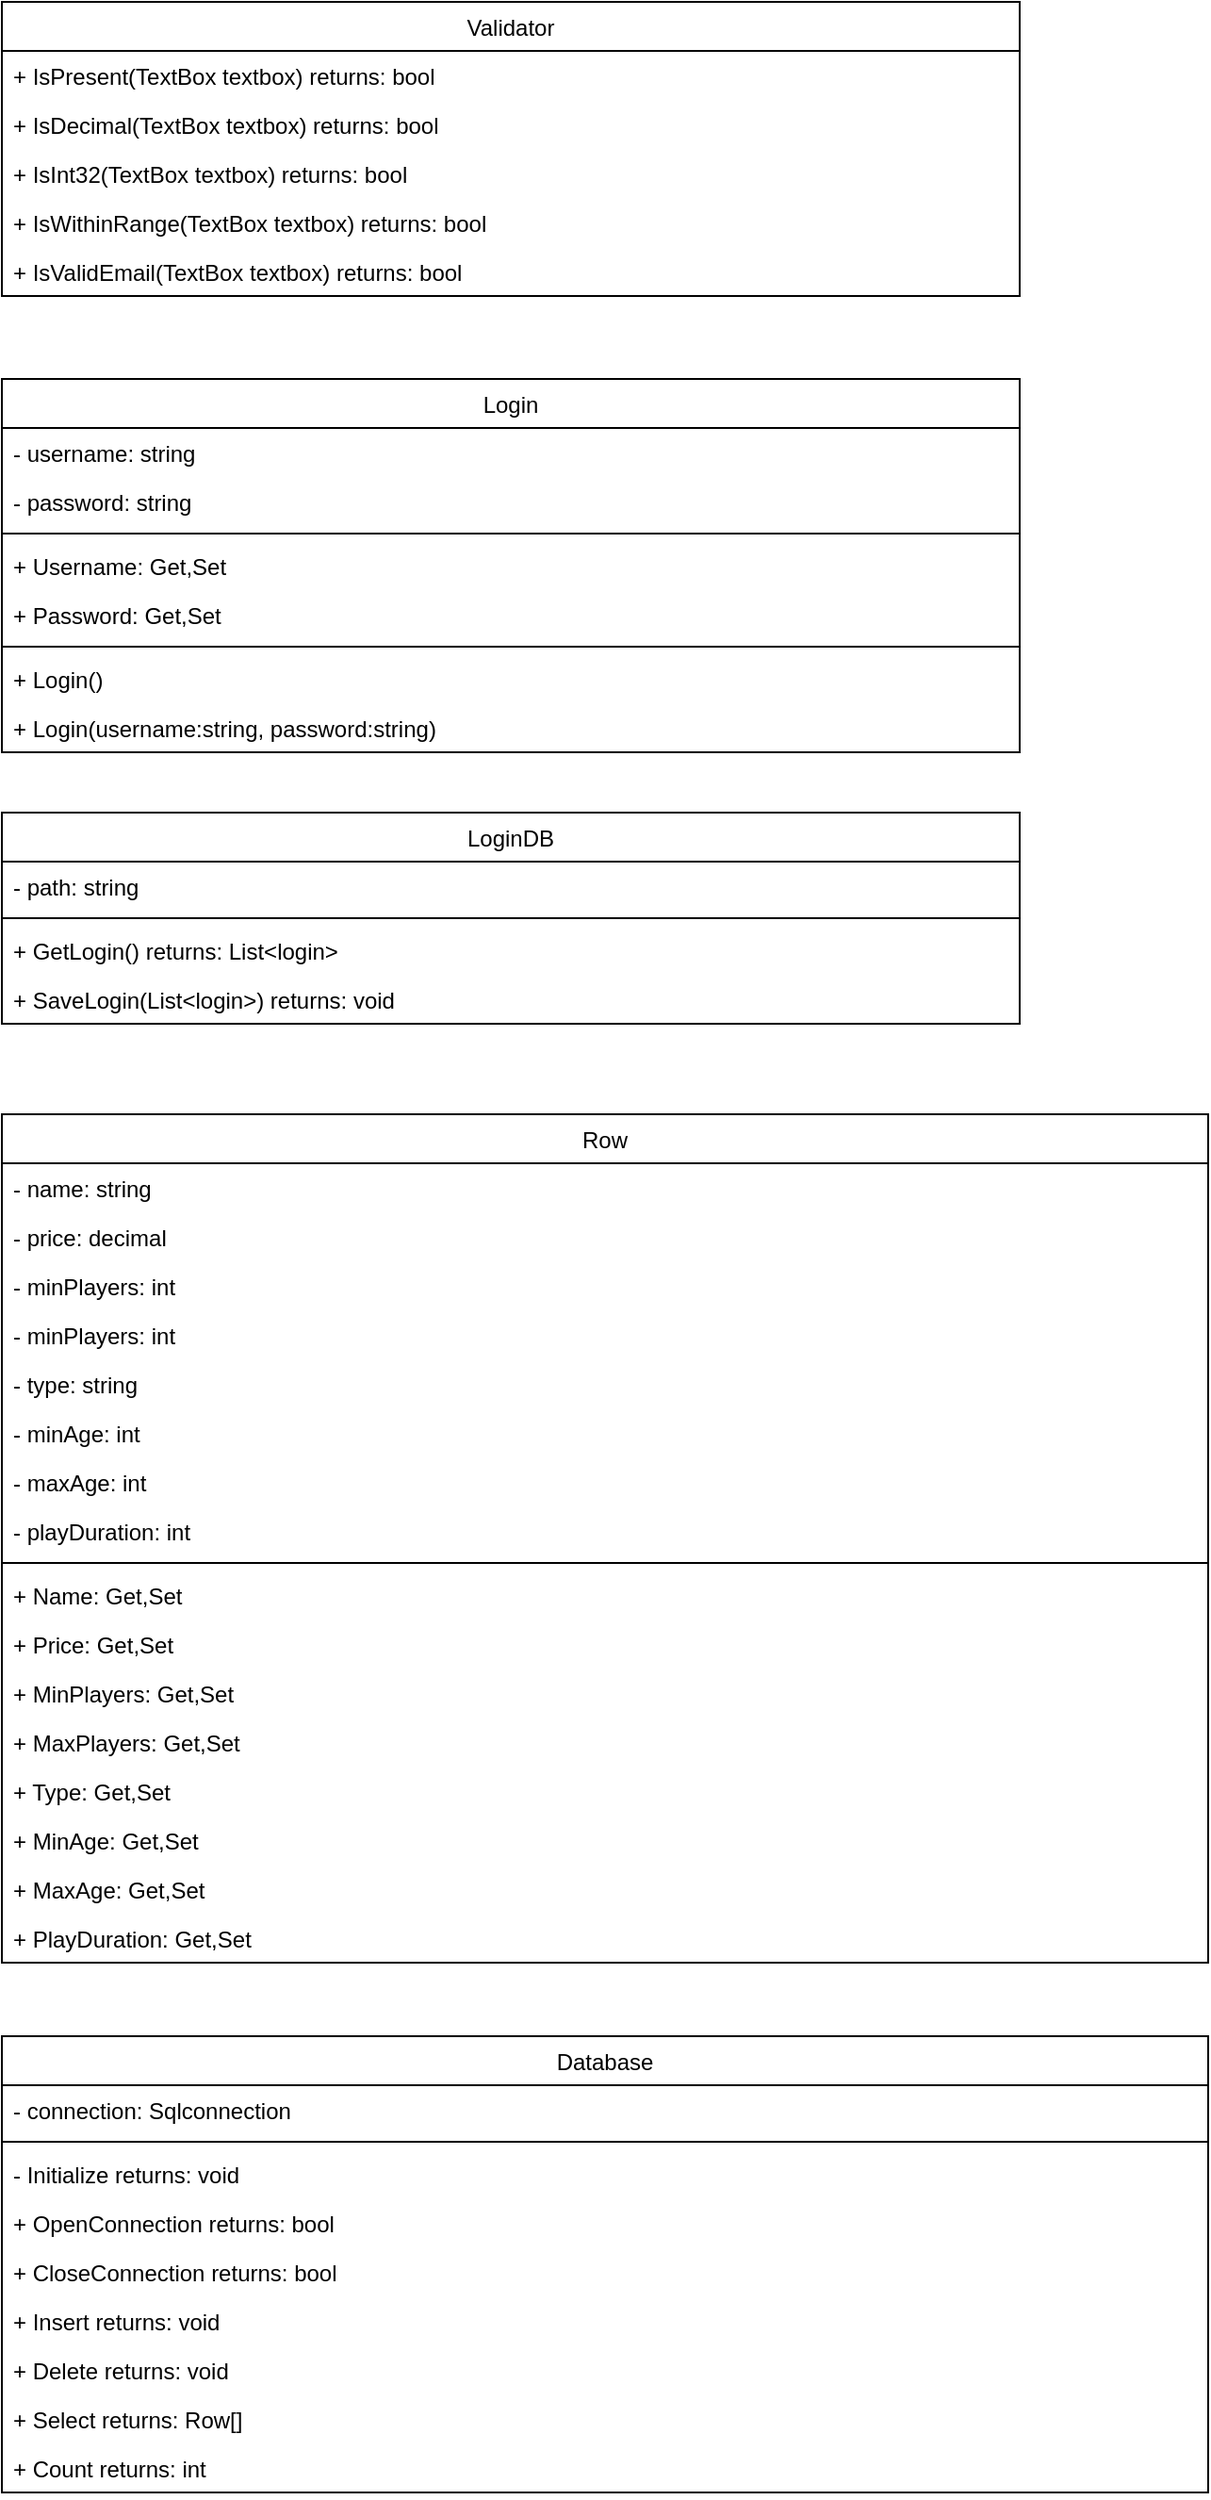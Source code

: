 <mxfile version="15.1.3" type="device"><diagram id="X6pY032e0iCN5_OwIY5j" name="Page-1"><mxGraphModel dx="1422" dy="822" grid="1" gridSize="10" guides="1" tooltips="1" connect="1" arrows="1" fold="1" page="1" pageScale="1" pageWidth="827" pageHeight="1169" math="0" shadow="0"><root><mxCell id="0"/><mxCell id="1" parent="0"/><mxCell id="B92Ccj_oWc-2xgviQtwb-1" value="Validator" style="swimlane;fontStyle=0;childLayout=stackLayout;horizontal=1;startSize=26;fillColor=none;horizontalStack=0;resizeParent=1;resizeParentMax=0;resizeLast=0;collapsible=1;marginBottom=0;" parent="1" vertex="1"><mxGeometry x="100" y="90" width="540" height="156" as="geometry"/></mxCell><mxCell id="B92Ccj_oWc-2xgviQtwb-2" value="+ IsPresent(TextBox textbox) returns: bool" style="text;strokeColor=none;fillColor=none;align=left;verticalAlign=top;spacingLeft=4;spacingRight=4;overflow=hidden;rotatable=0;points=[[0,0.5],[1,0.5]];portConstraint=eastwest;" parent="B92Ccj_oWc-2xgviQtwb-1" vertex="1"><mxGeometry y="26" width="540" height="26" as="geometry"/></mxCell><mxCell id="B92Ccj_oWc-2xgviQtwb-3" value="+ IsDecimal(TextBox textbox) returns: bool" style="text;strokeColor=none;fillColor=none;align=left;verticalAlign=top;spacingLeft=4;spacingRight=4;overflow=hidden;rotatable=0;points=[[0,0.5],[1,0.5]];portConstraint=eastwest;" parent="B92Ccj_oWc-2xgviQtwb-1" vertex="1"><mxGeometry y="52" width="540" height="26" as="geometry"/></mxCell><mxCell id="B92Ccj_oWc-2xgviQtwb-4" value="+ IsInt32(TextBox textbox) returns: bool" style="text;strokeColor=none;fillColor=none;align=left;verticalAlign=top;spacingLeft=4;spacingRight=4;overflow=hidden;rotatable=0;points=[[0,0.5],[1,0.5]];portConstraint=eastwest;" parent="B92Ccj_oWc-2xgviQtwb-1" vertex="1"><mxGeometry y="78" width="540" height="26" as="geometry"/></mxCell><mxCell id="B92Ccj_oWc-2xgviQtwb-5" value="+ IsWithinRange(TextBox textbox) returns: bool" style="text;strokeColor=none;fillColor=none;align=left;verticalAlign=top;spacingLeft=4;spacingRight=4;overflow=hidden;rotatable=0;points=[[0,0.5],[1,0.5]];portConstraint=eastwest;" parent="B92Ccj_oWc-2xgviQtwb-1" vertex="1"><mxGeometry y="104" width="540" height="26" as="geometry"/></mxCell><mxCell id="B92Ccj_oWc-2xgviQtwb-6" value="+ IsValidEmail(TextBox textbox) returns: bool" style="text;strokeColor=none;fillColor=none;align=left;verticalAlign=top;spacingLeft=4;spacingRight=4;overflow=hidden;rotatable=0;points=[[0,0.5],[1,0.5]];portConstraint=eastwest;" parent="B92Ccj_oWc-2xgviQtwb-1" vertex="1"><mxGeometry y="130" width="540" height="26" as="geometry"/></mxCell><mxCell id="B92Ccj_oWc-2xgviQtwb-7" value="Login" style="swimlane;fontStyle=0;childLayout=stackLayout;horizontal=1;startSize=26;fillColor=none;horizontalStack=0;resizeParent=1;resizeParentMax=0;resizeLast=0;collapsible=1;marginBottom=0;" parent="1" vertex="1"><mxGeometry x="100" y="290" width="540" height="198" as="geometry"/></mxCell><mxCell id="B92Ccj_oWc-2xgviQtwb-8" value="- username: string" style="text;strokeColor=none;fillColor=none;align=left;verticalAlign=top;spacingLeft=4;spacingRight=4;overflow=hidden;rotatable=0;points=[[0,0.5],[1,0.5]];portConstraint=eastwest;" parent="B92Ccj_oWc-2xgviQtwb-7" vertex="1"><mxGeometry y="26" width="540" height="26" as="geometry"/></mxCell><mxCell id="B92Ccj_oWc-2xgviQtwb-9" value="- password: string" style="text;strokeColor=none;fillColor=none;align=left;verticalAlign=top;spacingLeft=4;spacingRight=4;overflow=hidden;rotatable=0;points=[[0,0.5],[1,0.5]];portConstraint=eastwest;" parent="B92Ccj_oWc-2xgviQtwb-7" vertex="1"><mxGeometry y="52" width="540" height="26" as="geometry"/></mxCell><mxCell id="B92Ccj_oWc-2xgviQtwb-11" value="" style="line;strokeWidth=1;fillColor=none;align=left;verticalAlign=middle;spacingTop=-1;spacingLeft=3;spacingRight=3;rotatable=0;labelPosition=right;points=[];portConstraint=eastwest;" parent="B92Ccj_oWc-2xgviQtwb-7" vertex="1"><mxGeometry y="78" width="540" height="8" as="geometry"/></mxCell><mxCell id="B92Ccj_oWc-2xgviQtwb-12" value="+ Username: Get,Set" style="text;strokeColor=none;fillColor=none;align=left;verticalAlign=top;spacingLeft=4;spacingRight=4;overflow=hidden;rotatable=0;points=[[0,0.5],[1,0.5]];portConstraint=eastwest;" parent="B92Ccj_oWc-2xgviQtwb-7" vertex="1"><mxGeometry y="86" width="540" height="26" as="geometry"/></mxCell><mxCell id="B92Ccj_oWc-2xgviQtwb-13" value="+ Password: Get,Set" style="text;strokeColor=none;fillColor=none;align=left;verticalAlign=top;spacingLeft=4;spacingRight=4;overflow=hidden;rotatable=0;points=[[0,0.5],[1,0.5]];portConstraint=eastwest;" parent="B92Ccj_oWc-2xgviQtwb-7" vertex="1"><mxGeometry y="112" width="540" height="26" as="geometry"/></mxCell><mxCell id="H08fzmclQ-7vJNiQt2RC-24" value="" style="line;strokeWidth=1;fillColor=none;align=left;verticalAlign=middle;spacingTop=-1;spacingLeft=3;spacingRight=3;rotatable=0;labelPosition=right;points=[];portConstraint=eastwest;" parent="B92Ccj_oWc-2xgviQtwb-7" vertex="1"><mxGeometry y="138" width="540" height="8" as="geometry"/></mxCell><mxCell id="H08fzmclQ-7vJNiQt2RC-25" value="+ Login()" style="text;strokeColor=none;fillColor=none;align=left;verticalAlign=top;spacingLeft=4;spacingRight=4;overflow=hidden;rotatable=0;points=[[0,0.5],[1,0.5]];portConstraint=eastwest;" parent="B92Ccj_oWc-2xgviQtwb-7" vertex="1"><mxGeometry y="146" width="540" height="26" as="geometry"/></mxCell><mxCell id="H08fzmclQ-7vJNiQt2RC-26" value="+ Login(username:string, password:string)" style="text;strokeColor=none;fillColor=none;align=left;verticalAlign=top;spacingLeft=4;spacingRight=4;overflow=hidden;rotatable=0;points=[[0,0.5],[1,0.5]];portConstraint=eastwest;" parent="B92Ccj_oWc-2xgviQtwb-7" vertex="1"><mxGeometry y="172" width="540" height="26" as="geometry"/></mxCell><mxCell id="B92Ccj_oWc-2xgviQtwb-16" value="LoginDB" style="swimlane;fontStyle=0;childLayout=stackLayout;horizontal=1;startSize=26;fillColor=none;horizontalStack=0;resizeParent=1;resizeParentMax=0;resizeLast=0;collapsible=1;marginBottom=0;" parent="1" vertex="1"><mxGeometry x="100" y="520" width="540" height="112" as="geometry"/></mxCell><mxCell id="B92Ccj_oWc-2xgviQtwb-17" value="- path: string" style="text;strokeColor=none;fillColor=none;align=left;verticalAlign=top;spacingLeft=4;spacingRight=4;overflow=hidden;rotatable=0;points=[[0,0.5],[1,0.5]];portConstraint=eastwest;" parent="B92Ccj_oWc-2xgviQtwb-16" vertex="1"><mxGeometry y="26" width="540" height="26" as="geometry"/></mxCell><mxCell id="B92Ccj_oWc-2xgviQtwb-20" value="" style="line;strokeWidth=1;fillColor=none;align=left;verticalAlign=middle;spacingTop=-1;spacingLeft=3;spacingRight=3;rotatable=0;labelPosition=right;points=[];portConstraint=eastwest;" parent="B92Ccj_oWc-2xgviQtwb-16" vertex="1"><mxGeometry y="52" width="540" height="8" as="geometry"/></mxCell><mxCell id="B92Ccj_oWc-2xgviQtwb-21" value="+ GetLogin() returns: List&lt;login&gt;" style="text;strokeColor=none;fillColor=none;align=left;verticalAlign=top;spacingLeft=4;spacingRight=4;overflow=hidden;rotatable=0;points=[[0,0.5],[1,0.5]];portConstraint=eastwest;" parent="B92Ccj_oWc-2xgviQtwb-16" vertex="1"><mxGeometry y="60" width="540" height="26" as="geometry"/></mxCell><mxCell id="B92Ccj_oWc-2xgviQtwb-22" value="+ SaveLogin(List&lt;login&gt;) returns: void" style="text;strokeColor=none;fillColor=none;align=left;verticalAlign=top;spacingLeft=4;spacingRight=4;overflow=hidden;rotatable=0;points=[[0,0.5],[1,0.5]];portConstraint=eastwest;" parent="B92Ccj_oWc-2xgviQtwb-16" vertex="1"><mxGeometry y="86" width="540" height="26" as="geometry"/></mxCell><mxCell id="H08fzmclQ-7vJNiQt2RC-1" value="Row" style="swimlane;fontStyle=0;childLayout=stackLayout;horizontal=1;startSize=26;fillColor=none;horizontalStack=0;resizeParent=1;resizeParentMax=0;resizeLast=0;collapsible=1;marginBottom=0;" parent="1" vertex="1"><mxGeometry x="100" y="680" width="640" height="450" as="geometry"/></mxCell><mxCell id="H08fzmclQ-7vJNiQt2RC-2" value="- name: string" style="text;strokeColor=none;fillColor=none;align=left;verticalAlign=top;spacingLeft=4;spacingRight=4;overflow=hidden;rotatable=0;points=[[0,0.5],[1,0.5]];portConstraint=eastwest;" parent="H08fzmclQ-7vJNiQt2RC-1" vertex="1"><mxGeometry y="26" width="640" height="26" as="geometry"/></mxCell><mxCell id="H08fzmclQ-7vJNiQt2RC-3" value="- price: decimal" style="text;strokeColor=none;fillColor=none;align=left;verticalAlign=top;spacingLeft=4;spacingRight=4;overflow=hidden;rotatable=0;points=[[0,0.5],[1,0.5]];portConstraint=eastwest;" parent="H08fzmclQ-7vJNiQt2RC-1" vertex="1"><mxGeometry y="52" width="640" height="26" as="geometry"/></mxCell><mxCell id="H08fzmclQ-7vJNiQt2RC-4" value="- minPlayers: int" style="text;strokeColor=none;fillColor=none;align=left;verticalAlign=top;spacingLeft=4;spacingRight=4;overflow=hidden;rotatable=0;points=[[0,0.5],[1,0.5]];portConstraint=eastwest;" parent="H08fzmclQ-7vJNiQt2RC-1" vertex="1"><mxGeometry y="78" width="640" height="26" as="geometry"/></mxCell><mxCell id="H08fzmclQ-7vJNiQt2RC-5" value="- minPlayers: int" style="text;strokeColor=none;fillColor=none;align=left;verticalAlign=top;spacingLeft=4;spacingRight=4;overflow=hidden;rotatable=0;points=[[0,0.5],[1,0.5]];portConstraint=eastwest;" parent="H08fzmclQ-7vJNiQt2RC-1" vertex="1"><mxGeometry y="104" width="640" height="26" as="geometry"/></mxCell><mxCell id="H08fzmclQ-7vJNiQt2RC-6" value="- type: string" style="text;strokeColor=none;fillColor=none;align=left;verticalAlign=top;spacingLeft=4;spacingRight=4;overflow=hidden;rotatable=0;points=[[0,0.5],[1,0.5]];portConstraint=eastwest;" parent="H08fzmclQ-7vJNiQt2RC-1" vertex="1"><mxGeometry y="130" width="640" height="26" as="geometry"/></mxCell><mxCell id="H08fzmclQ-7vJNiQt2RC-7" value="- minAge: int" style="text;strokeColor=none;fillColor=none;align=left;verticalAlign=top;spacingLeft=4;spacingRight=4;overflow=hidden;rotatable=0;points=[[0,0.5],[1,0.5]];portConstraint=eastwest;" parent="H08fzmclQ-7vJNiQt2RC-1" vertex="1"><mxGeometry y="156" width="640" height="26" as="geometry"/></mxCell><mxCell id="H08fzmclQ-7vJNiQt2RC-8" value="- maxAge: int" style="text;strokeColor=none;fillColor=none;align=left;verticalAlign=top;spacingLeft=4;spacingRight=4;overflow=hidden;rotatable=0;points=[[0,0.5],[1,0.5]];portConstraint=eastwest;" parent="H08fzmclQ-7vJNiQt2RC-1" vertex="1"><mxGeometry y="182" width="640" height="26" as="geometry"/></mxCell><mxCell id="H08fzmclQ-7vJNiQt2RC-9" value="- playDuration: int" style="text;strokeColor=none;fillColor=none;align=left;verticalAlign=top;spacingLeft=4;spacingRight=4;overflow=hidden;rotatable=0;points=[[0,0.5],[1,0.5]];portConstraint=eastwest;" parent="H08fzmclQ-7vJNiQt2RC-1" vertex="1"><mxGeometry y="208" width="640" height="26" as="geometry"/></mxCell><mxCell id="H08fzmclQ-7vJNiQt2RC-10" value="" style="line;strokeWidth=1;fillColor=none;align=left;verticalAlign=middle;spacingTop=-1;spacingLeft=3;spacingRight=3;rotatable=0;labelPosition=right;points=[];portConstraint=eastwest;" parent="H08fzmclQ-7vJNiQt2RC-1" vertex="1"><mxGeometry y="234" width="640" height="8" as="geometry"/></mxCell><mxCell id="H08fzmclQ-7vJNiQt2RC-11" value="+ Name: Get,Set" style="text;strokeColor=none;fillColor=none;align=left;verticalAlign=top;spacingLeft=4;spacingRight=4;overflow=hidden;rotatable=0;points=[[0,0.5],[1,0.5]];portConstraint=eastwest;" parent="H08fzmclQ-7vJNiQt2RC-1" vertex="1"><mxGeometry y="242" width="640" height="26" as="geometry"/></mxCell><mxCell id="H08fzmclQ-7vJNiQt2RC-12" value="+ Price: Get,Set" style="text;strokeColor=none;fillColor=none;align=left;verticalAlign=top;spacingLeft=4;spacingRight=4;overflow=hidden;rotatable=0;points=[[0,0.5],[1,0.5]];portConstraint=eastwest;" parent="H08fzmclQ-7vJNiQt2RC-1" vertex="1"><mxGeometry y="268" width="640" height="26" as="geometry"/></mxCell><mxCell id="H08fzmclQ-7vJNiQt2RC-13" value="+ MinPlayers: Get,Set" style="text;strokeColor=none;fillColor=none;align=left;verticalAlign=top;spacingLeft=4;spacingRight=4;overflow=hidden;rotatable=0;points=[[0,0.5],[1,0.5]];portConstraint=eastwest;" parent="H08fzmclQ-7vJNiQt2RC-1" vertex="1"><mxGeometry y="294" width="640" height="26" as="geometry"/></mxCell><mxCell id="H08fzmclQ-7vJNiQt2RC-14" value="+ MaxPlayers: Get,Set" style="text;strokeColor=none;fillColor=none;align=left;verticalAlign=top;spacingLeft=4;spacingRight=4;overflow=hidden;rotatable=0;points=[[0,0.5],[1,0.5]];portConstraint=eastwest;" parent="H08fzmclQ-7vJNiQt2RC-1" vertex="1"><mxGeometry y="320" width="640" height="26" as="geometry"/></mxCell><mxCell id="H08fzmclQ-7vJNiQt2RC-15" value="+ Type: Get,Set" style="text;strokeColor=none;fillColor=none;align=left;verticalAlign=top;spacingLeft=4;spacingRight=4;overflow=hidden;rotatable=0;points=[[0,0.5],[1,0.5]];portConstraint=eastwest;" parent="H08fzmclQ-7vJNiQt2RC-1" vertex="1"><mxGeometry y="346" width="640" height="26" as="geometry"/></mxCell><mxCell id="H08fzmclQ-7vJNiQt2RC-17" value="+ MinAge: Get,Set" style="text;strokeColor=none;fillColor=none;align=left;verticalAlign=top;spacingLeft=4;spacingRight=4;overflow=hidden;rotatable=0;points=[[0,0.5],[1,0.5]];portConstraint=eastwest;" parent="H08fzmclQ-7vJNiQt2RC-1" vertex="1"><mxGeometry y="372" width="640" height="26" as="geometry"/></mxCell><mxCell id="H08fzmclQ-7vJNiQt2RC-16" value="+ MaxAge: Get,Set" style="text;strokeColor=none;fillColor=none;align=left;verticalAlign=top;spacingLeft=4;spacingRight=4;overflow=hidden;rotatable=0;points=[[0,0.5],[1,0.5]];portConstraint=eastwest;" parent="H08fzmclQ-7vJNiQt2RC-1" vertex="1"><mxGeometry y="398" width="640" height="26" as="geometry"/></mxCell><mxCell id="H08fzmclQ-7vJNiQt2RC-18" value="+ PlayDuration: Get,Set" style="text;strokeColor=none;fillColor=none;align=left;verticalAlign=top;spacingLeft=4;spacingRight=4;overflow=hidden;rotatable=0;points=[[0,0.5],[1,0.5]];portConstraint=eastwest;" parent="H08fzmclQ-7vJNiQt2RC-1" vertex="1"><mxGeometry y="424" width="640" height="26" as="geometry"/></mxCell><mxCell id="53aCzK48WwqCA6eDm112-1" value="Database" style="swimlane;fontStyle=0;childLayout=stackLayout;horizontal=1;startSize=26;fillColor=none;horizontalStack=0;resizeParent=1;resizeParentMax=0;resizeLast=0;collapsible=1;marginBottom=0;" vertex="1" parent="1"><mxGeometry x="100" y="1169" width="640" height="242" as="geometry"/></mxCell><mxCell id="53aCzK48WwqCA6eDm112-3" value="- connection: Sqlconnection" style="text;strokeColor=none;fillColor=none;align=left;verticalAlign=top;spacingLeft=4;spacingRight=4;overflow=hidden;rotatable=0;points=[[0,0.5],[1,0.5]];portConstraint=eastwest;" vertex="1" parent="53aCzK48WwqCA6eDm112-1"><mxGeometry y="26" width="640" height="26" as="geometry"/></mxCell><mxCell id="53aCzK48WwqCA6eDm112-5" value="" style="line;strokeWidth=1;fillColor=none;align=left;verticalAlign=middle;spacingTop=-1;spacingLeft=3;spacingRight=3;rotatable=0;labelPosition=right;points=[];portConstraint=eastwest;" vertex="1" parent="53aCzK48WwqCA6eDm112-1"><mxGeometry y="52" width="640" height="8" as="geometry"/></mxCell><mxCell id="53aCzK48WwqCA6eDm112-6" value="- Initialize returns: void" style="text;strokeColor=none;fillColor=none;align=left;verticalAlign=top;spacingLeft=4;spacingRight=4;overflow=hidden;rotatable=0;points=[[0,0.5],[1,0.5]];portConstraint=eastwest;" vertex="1" parent="53aCzK48WwqCA6eDm112-1"><mxGeometry y="60" width="640" height="26" as="geometry"/></mxCell><mxCell id="53aCzK48WwqCA6eDm112-9" value="+ OpenConnection returns: bool" style="text;strokeColor=none;fillColor=none;align=left;verticalAlign=top;spacingLeft=4;spacingRight=4;overflow=hidden;rotatable=0;points=[[0,0.5],[1,0.5]];portConstraint=eastwest;" vertex="1" parent="53aCzK48WwqCA6eDm112-1"><mxGeometry y="86" width="640" height="26" as="geometry"/></mxCell><mxCell id="53aCzK48WwqCA6eDm112-10" value="+ CloseConnection returns: bool" style="text;strokeColor=none;fillColor=none;align=left;verticalAlign=top;spacingLeft=4;spacingRight=4;overflow=hidden;rotatable=0;points=[[0,0.5],[1,0.5]];portConstraint=eastwest;" vertex="1" parent="53aCzK48WwqCA6eDm112-1"><mxGeometry y="112" width="640" height="26" as="geometry"/></mxCell><mxCell id="53aCzK48WwqCA6eDm112-11" value="+ Insert returns: void" style="text;strokeColor=none;fillColor=none;align=left;verticalAlign=top;spacingLeft=4;spacingRight=4;overflow=hidden;rotatable=0;points=[[0,0.5],[1,0.5]];portConstraint=eastwest;" vertex="1" parent="53aCzK48WwqCA6eDm112-1"><mxGeometry y="138" width="640" height="26" as="geometry"/></mxCell><mxCell id="53aCzK48WwqCA6eDm112-12" value="+ Delete returns: void" style="text;strokeColor=none;fillColor=none;align=left;verticalAlign=top;spacingLeft=4;spacingRight=4;overflow=hidden;rotatable=0;points=[[0,0.5],[1,0.5]];portConstraint=eastwest;" vertex="1" parent="53aCzK48WwqCA6eDm112-1"><mxGeometry y="164" width="640" height="26" as="geometry"/></mxCell><mxCell id="53aCzK48WwqCA6eDm112-14" value="+ Select returns: Row[]" style="text;strokeColor=none;fillColor=none;align=left;verticalAlign=top;spacingLeft=4;spacingRight=4;overflow=hidden;rotatable=0;points=[[0,0.5],[1,0.5]];portConstraint=eastwest;" vertex="1" parent="53aCzK48WwqCA6eDm112-1"><mxGeometry y="190" width="640" height="26" as="geometry"/></mxCell><mxCell id="53aCzK48WwqCA6eDm112-13" value="+ Count returns: int" style="text;strokeColor=none;fillColor=none;align=left;verticalAlign=top;spacingLeft=4;spacingRight=4;overflow=hidden;rotatable=0;points=[[0,0.5],[1,0.5]];portConstraint=eastwest;" vertex="1" parent="53aCzK48WwqCA6eDm112-1"><mxGeometry y="216" width="640" height="26" as="geometry"/></mxCell></root></mxGraphModel></diagram></mxfile>